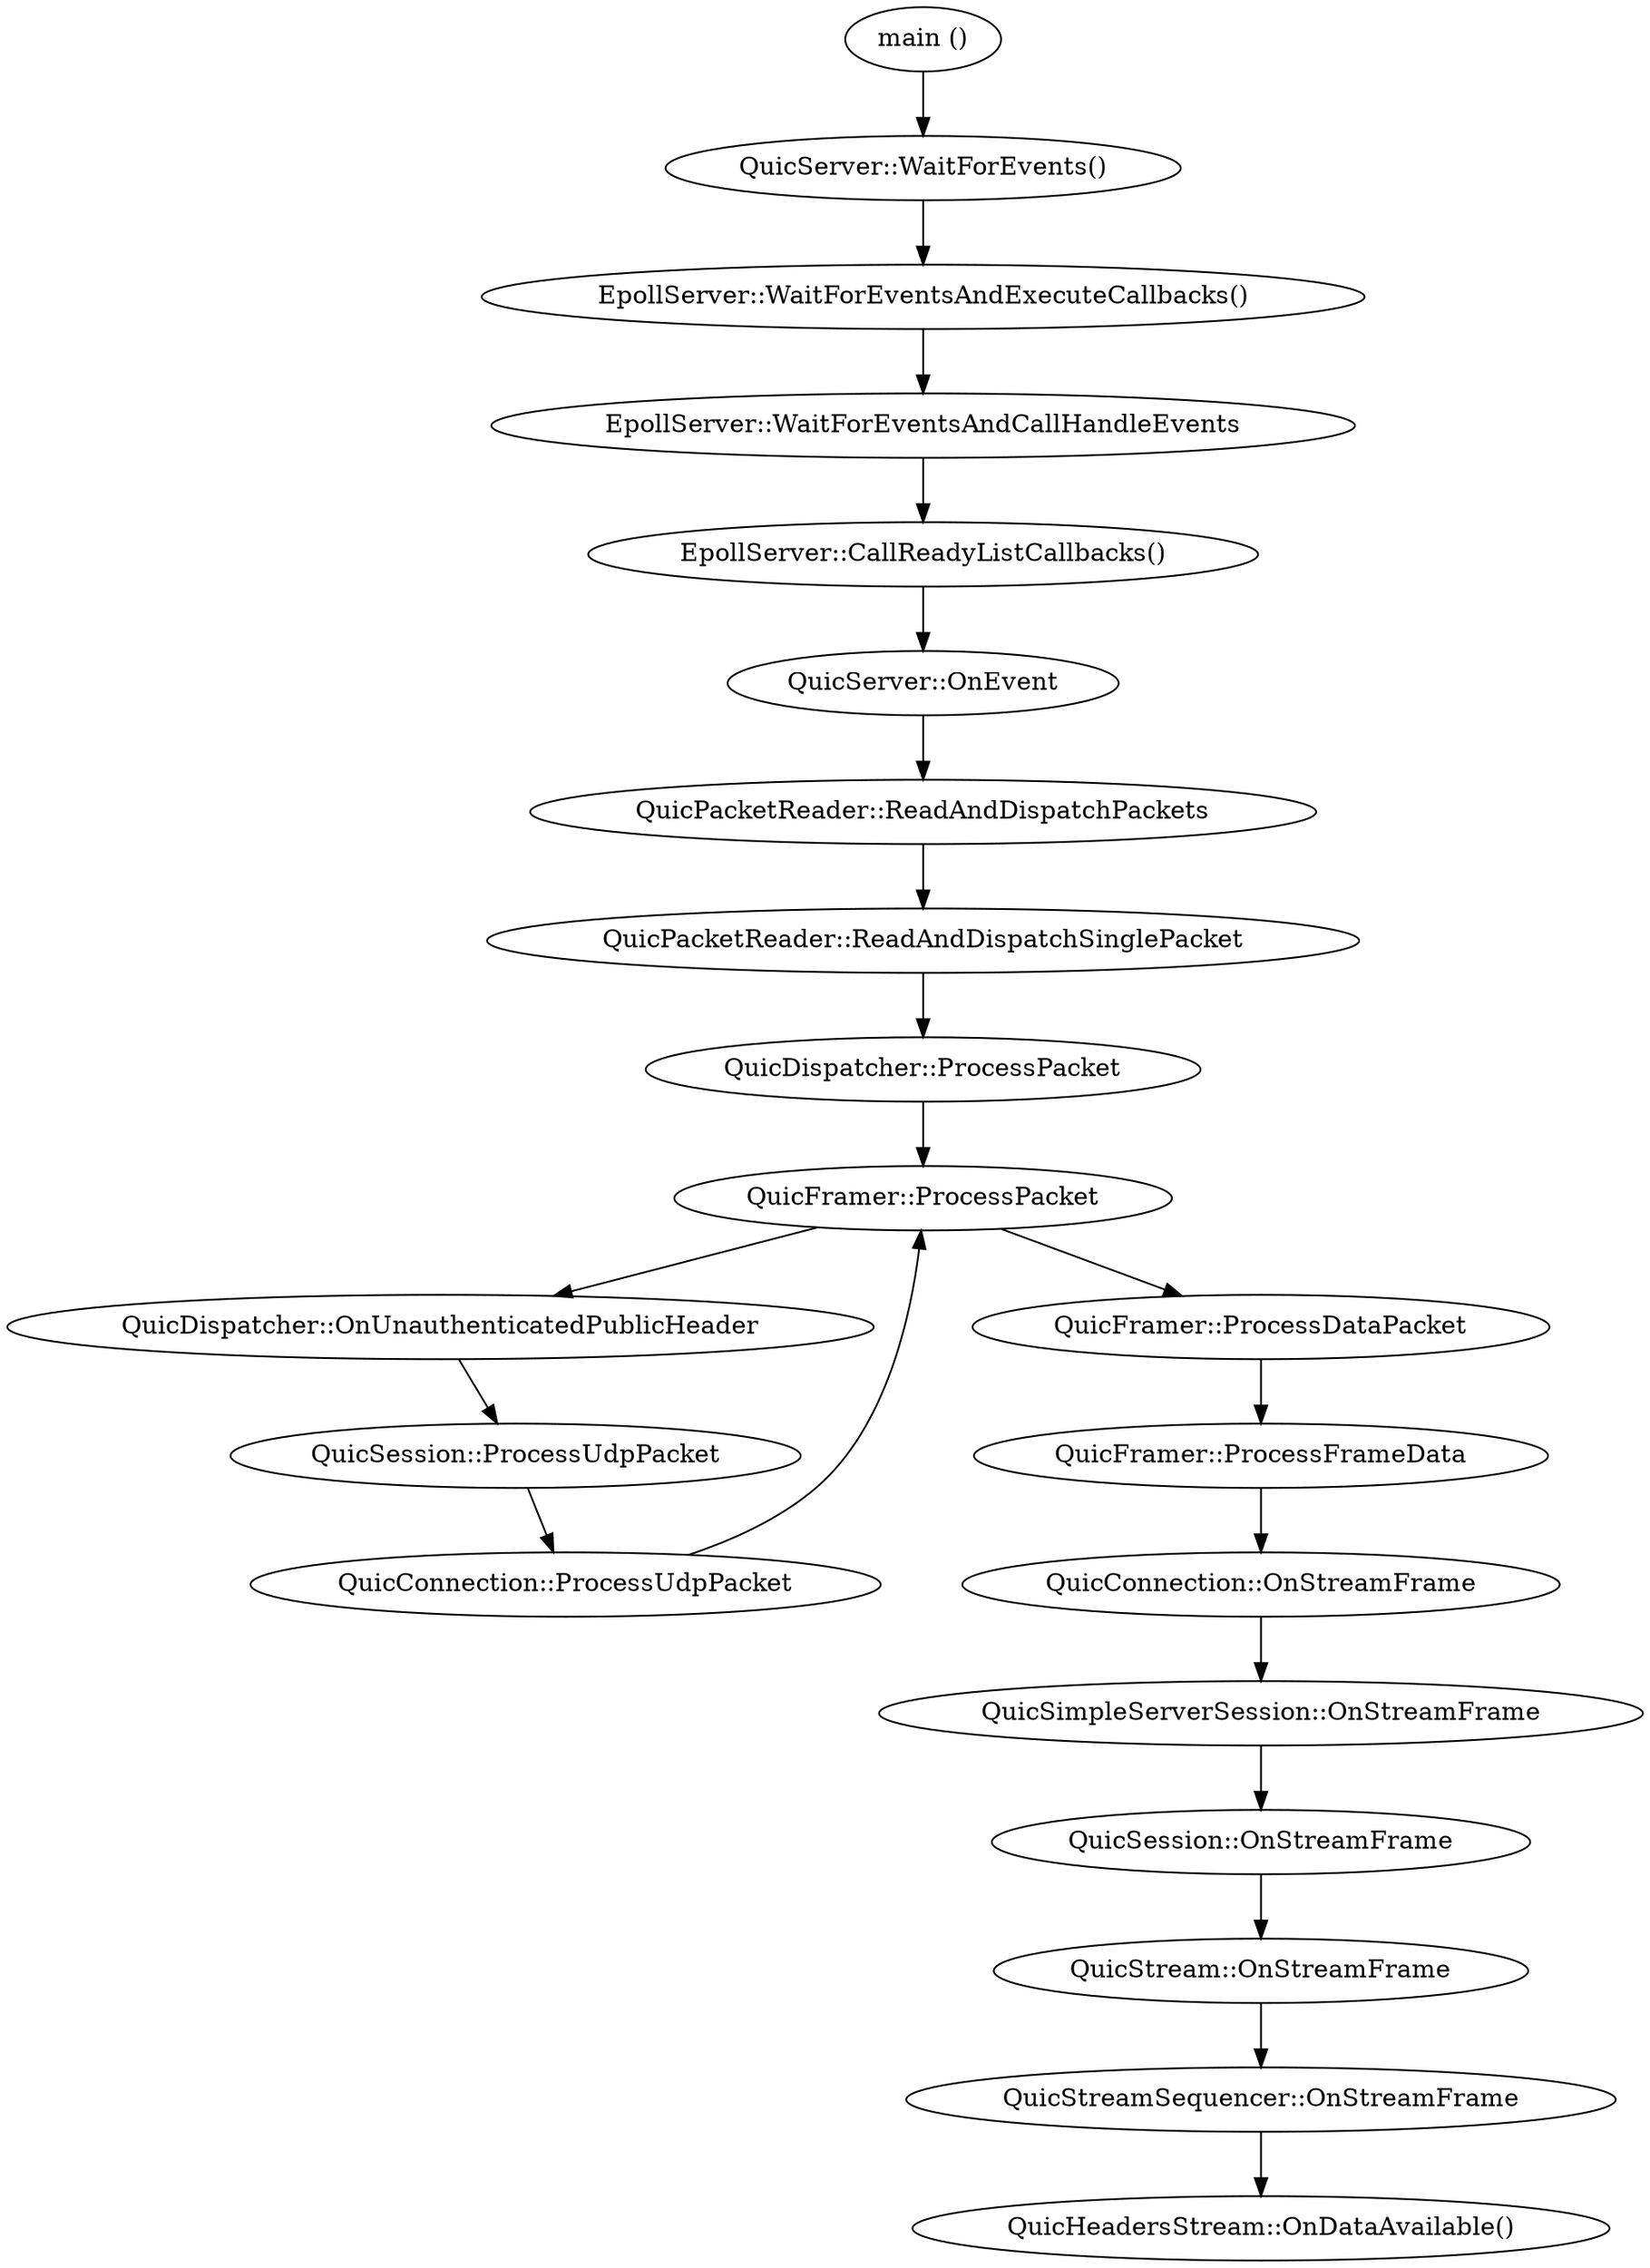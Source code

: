 digraph {
	"main ()"->"QuicServer::WaitForEvents()";
	"QuicServer::WaitForEvents()"->"EpollServer::WaitForEventsAndExecuteCallbacks()";
	"EpollServer::WaitForEventsAndExecuteCallbacks()"->"EpollServer::WaitForEventsAndCallHandleEvents";
	"EpollServer::WaitForEventsAndCallHandleEvents"->"EpollServer::CallReadyListCallbacks()";
	"EpollServer::CallReadyListCallbacks()"->"QuicServer::OnEvent";
	"QuicServer::OnEvent"->"QuicPacketReader::ReadAndDispatchPackets";
	"QuicPacketReader::ReadAndDispatchPackets"->"QuicPacketReader::ReadAndDispatchSinglePacket";
	"QuicPacketReader::ReadAndDispatchSinglePacket"->"QuicDispatcher::ProcessPacket";
	"QuicDispatcher::ProcessPacket"->"QuicFramer::ProcessPacket";
	"QuicFramer::ProcessPacket"->"QuicDispatcher::OnUnauthenticatedPublicHeader";
	"QuicDispatcher::OnUnauthenticatedPublicHeader"->"QuicSession::ProcessUdpPacket";
	"QuicSession::ProcessUdpPacket"->"QuicConnection::ProcessUdpPacket";
	"QuicConnection::ProcessUdpPacket"->"QuicFramer::ProcessPacket";
	"QuicFramer::ProcessPacket"->"QuicFramer::ProcessDataPacket";
	"QuicFramer::ProcessDataPacket"->"QuicFramer::ProcessFrameData";
	"QuicFramer::ProcessFrameData"->"QuicConnection::OnStreamFrame";
	"QuicConnection::OnStreamFrame"->"QuicSimpleServerSession::OnStreamFrame";
	"QuicSimpleServerSession::OnStreamFrame"->"QuicSession::OnStreamFrame";
	"QuicSession::OnStreamFrame"->"QuicStream::OnStreamFrame";
	"QuicStream::OnStreamFrame"->"QuicStreamSequencer::OnStreamFrame";
	"QuicStreamSequencer::OnStreamFrame"->"QuicHeadersStream::OnDataAvailable()";
}
